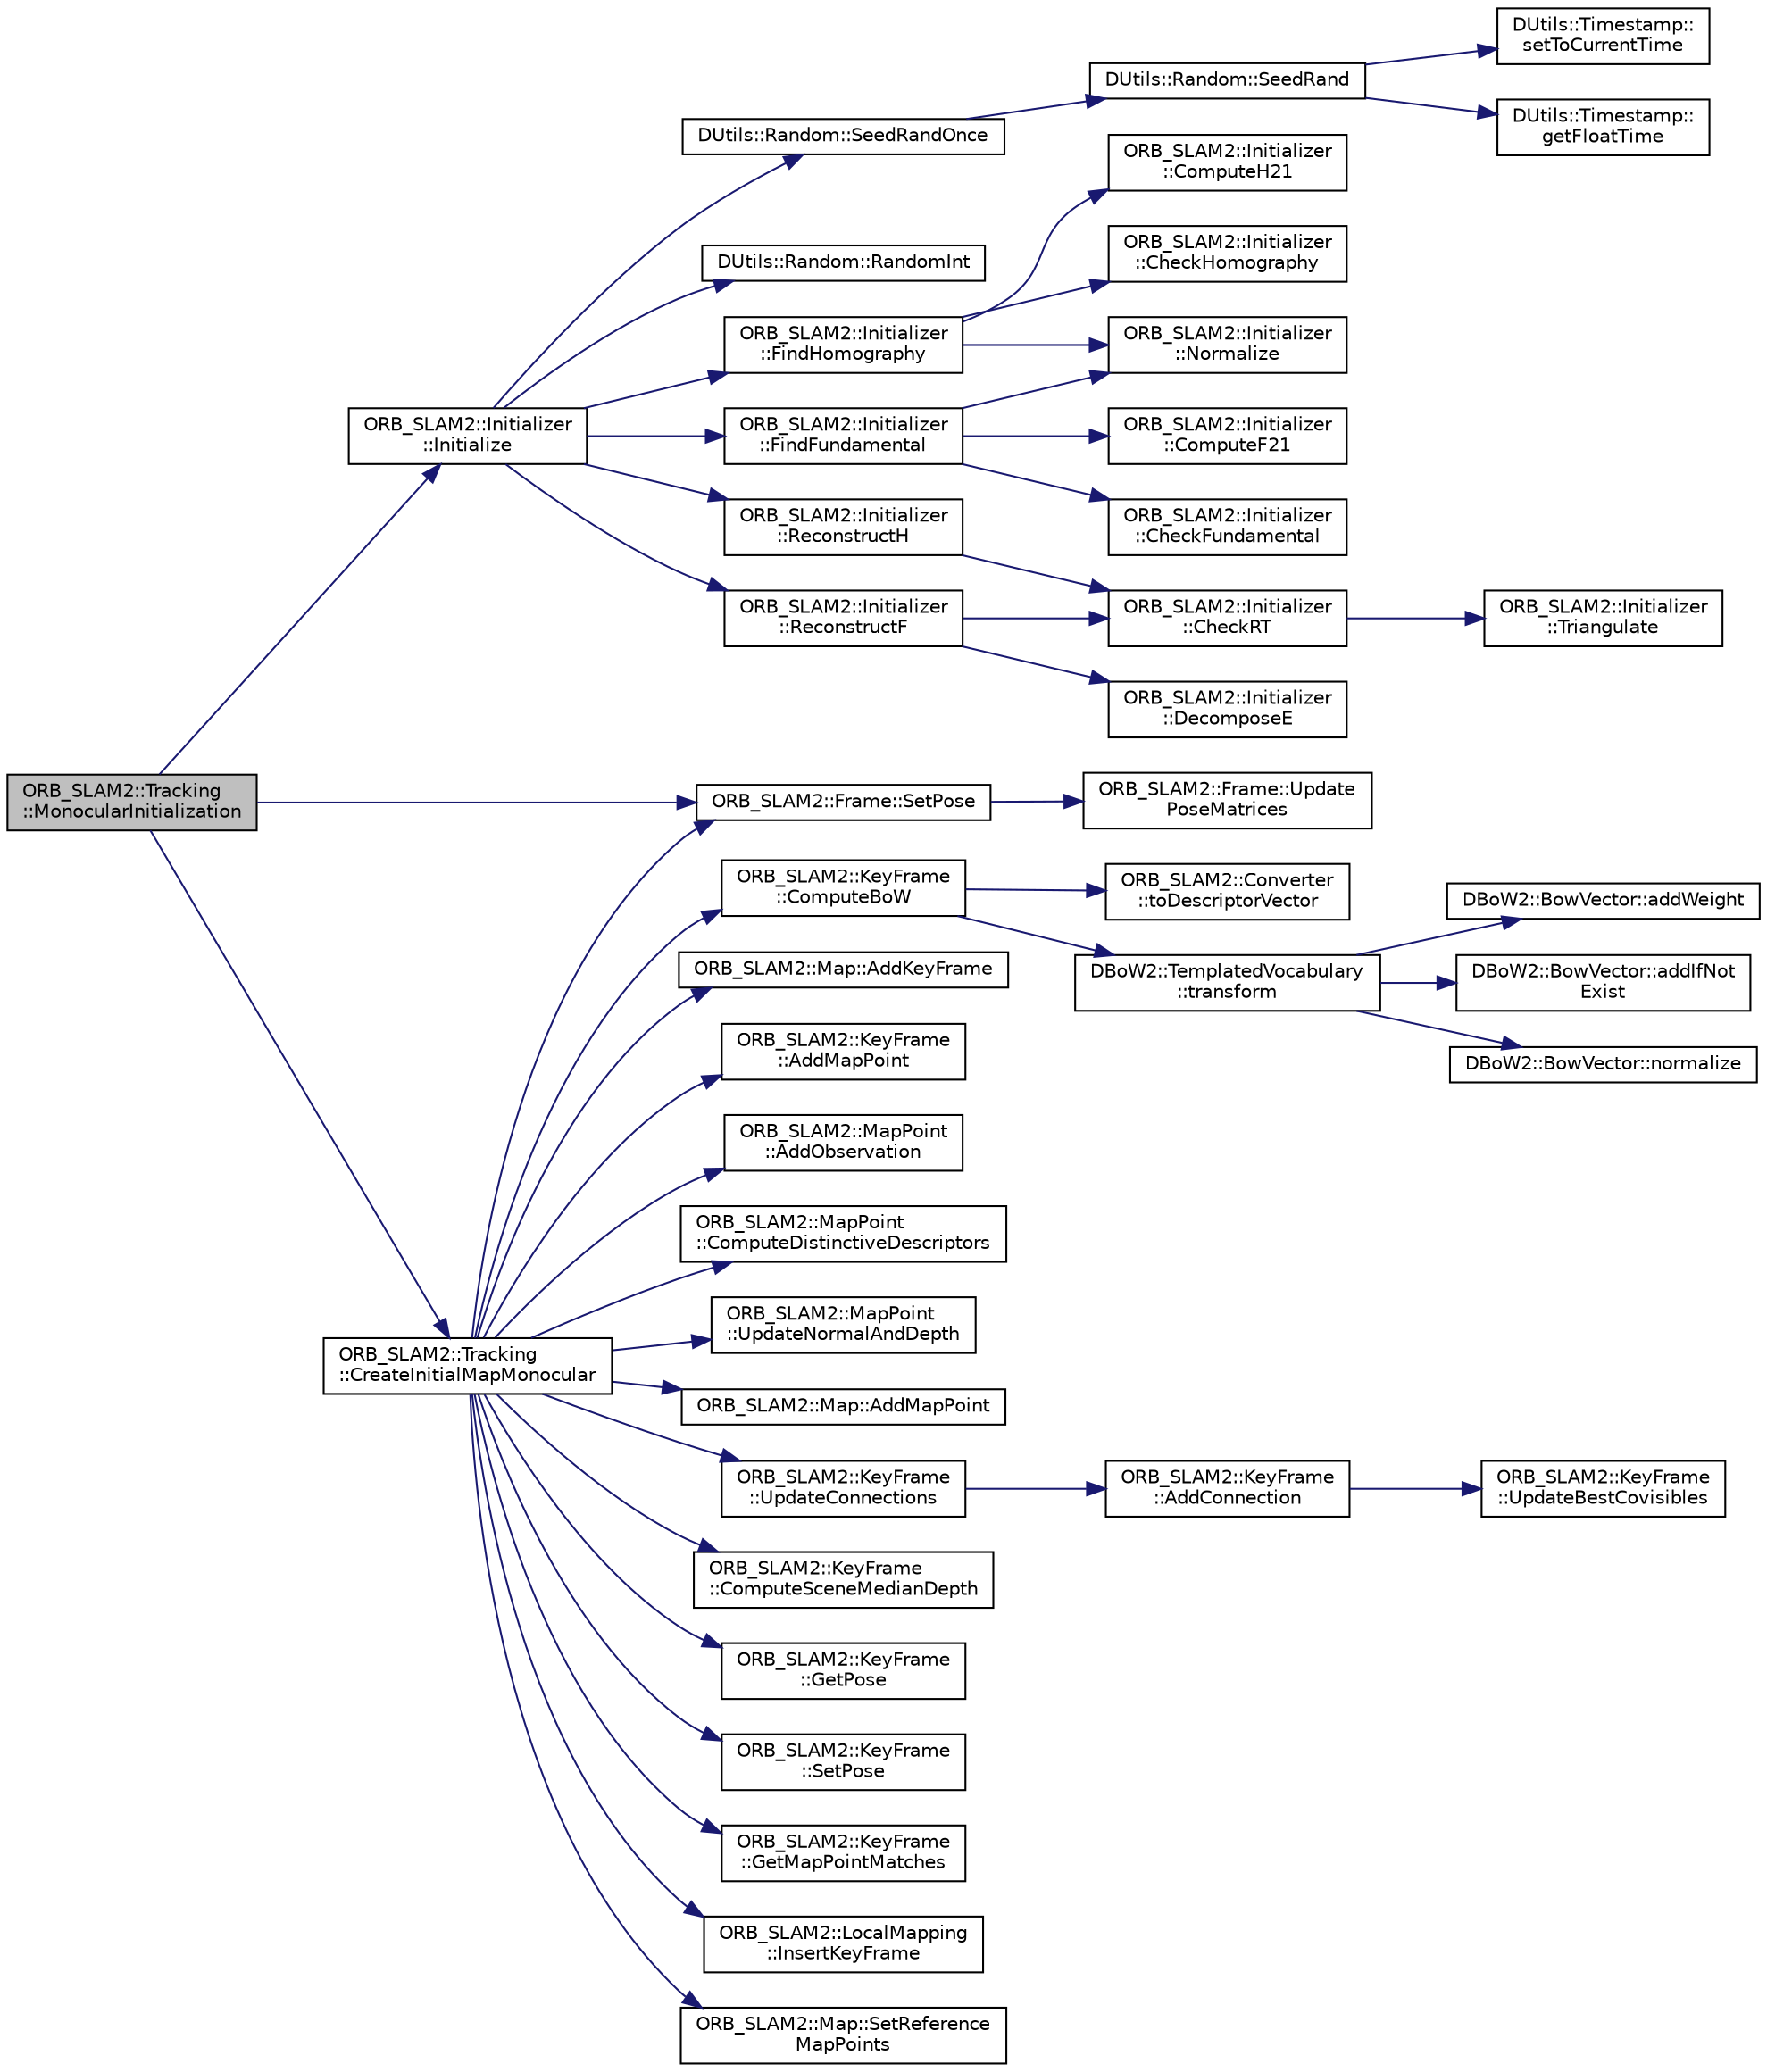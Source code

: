 digraph "ORB_SLAM2::Tracking::MonocularInitialization"
{
  edge [fontname="Helvetica",fontsize="10",labelfontname="Helvetica",labelfontsize="10"];
  node [fontname="Helvetica",fontsize="10",shape=record];
  rankdir="LR";
  Node41 [label="ORB_SLAM2::Tracking\l::MonocularInitialization",height=0.2,width=0.4,color="black", fillcolor="grey75", style="filled", fontcolor="black"];
  Node41 -> Node42 [color="midnightblue",fontsize="10",style="solid",fontname="Helvetica"];
  Node42 [label="ORB_SLAM2::Initializer\l::Initialize",height=0.2,width=0.4,color="black", fillcolor="white", style="filled",URL="$class_o_r_b___s_l_a_m2_1_1_initializer.html#a40d41840e2bdb7199ab024871d028c2c",tooltip="并行地计算基础矩阵和单应性矩阵，选取其中一个模型，恢复出最开始两帧之间的相对姿态以及点云 ..."];
  Node42 -> Node43 [color="midnightblue",fontsize="10",style="solid",fontname="Helvetica"];
  Node43 [label="DUtils::Random::SeedRandOnce",height=0.2,width=0.4,color="black", fillcolor="white", style="filled",URL="$class_d_utils_1_1_random.html#a168e77d82ce1e66c6759e97ef27adbbc"];
  Node43 -> Node44 [color="midnightblue",fontsize="10",style="solid",fontname="Helvetica"];
  Node44 [label="DUtils::Random::SeedRand",height=0.2,width=0.4,color="black", fillcolor="white", style="filled",URL="$class_d_utils_1_1_random.html#a719a6489316343a771e062f0be58050f"];
  Node44 -> Node45 [color="midnightblue",fontsize="10",style="solid",fontname="Helvetica"];
  Node45 [label="DUtils::Timestamp::\lsetToCurrentTime",height=0.2,width=0.4,color="black", fillcolor="white", style="filled",URL="$class_d_utils_1_1_timestamp.html#ae27c920f3833c104096213c6fb17f4d8"];
  Node44 -> Node46 [color="midnightblue",fontsize="10",style="solid",fontname="Helvetica"];
  Node46 [label="DUtils::Timestamp::\lgetFloatTime",height=0.2,width=0.4,color="black", fillcolor="white", style="filled",URL="$class_d_utils_1_1_timestamp.html#a360ea9b3a339c315f1a1eb2416787088"];
  Node42 -> Node47 [color="midnightblue",fontsize="10",style="solid",fontname="Helvetica"];
  Node47 [label="DUtils::Random::RandomInt",height=0.2,width=0.4,color="black", fillcolor="white", style="filled",URL="$class_d_utils_1_1_random.html#aa25012101ecbca54025d5430bcf93d86"];
  Node42 -> Node48 [color="midnightblue",fontsize="10",style="solid",fontname="Helvetica"];
  Node48 [label="ORB_SLAM2::Initializer\l::FindHomography",height=0.2,width=0.4,color="black", fillcolor="white", style="filled",URL="$class_o_r_b___s_l_a_m2_1_1_initializer.html#a5b0465b2affed7453d30dd85672e9093",tooltip="计算单应矩阵 "];
  Node48 -> Node49 [color="midnightblue",fontsize="10",style="solid",fontname="Helvetica"];
  Node49 [label="ORB_SLAM2::Initializer\l::Normalize",height=0.2,width=0.4,color="black", fillcolor="white", style="filled",URL="$class_o_r_b___s_l_a_m2_1_1_initializer.html#a44ce7aa73741d900d2becc0d8f14c1af"];
  Node48 -> Node50 [color="midnightblue",fontsize="10",style="solid",fontname="Helvetica"];
  Node50 [label="ORB_SLAM2::Initializer\l::ComputeH21",height=0.2,width=0.4,color="black", fillcolor="white", style="filled",URL="$class_o_r_b___s_l_a_m2_1_1_initializer.html#a16d5aa375ed03336cc0dc981861b15da",tooltip="从特征点匹配求homography（normalized DLT） "];
  Node48 -> Node51 [color="midnightblue",fontsize="10",style="solid",fontname="Helvetica"];
  Node51 [label="ORB_SLAM2::Initializer\l::CheckHomography",height=0.2,width=0.4,color="black", fillcolor="white", style="filled",URL="$class_o_r_b___s_l_a_m2_1_1_initializer.html#ac2ac8374ca2a993b8cddc88703ffbe9a",tooltip="对给定的homography matrix打分 "];
  Node42 -> Node52 [color="midnightblue",fontsize="10",style="solid",fontname="Helvetica"];
  Node52 [label="ORB_SLAM2::Initializer\l::FindFundamental",height=0.2,width=0.4,color="black", fillcolor="white", style="filled",URL="$class_o_r_b___s_l_a_m2_1_1_initializer.html#a387c406706472859415c0e7a3594ea04",tooltip="计算基础矩阵 "];
  Node52 -> Node49 [color="midnightblue",fontsize="10",style="solid",fontname="Helvetica"];
  Node52 -> Node53 [color="midnightblue",fontsize="10",style="solid",fontname="Helvetica"];
  Node53 [label="ORB_SLAM2::Initializer\l::ComputeF21",height=0.2,width=0.4,color="black", fillcolor="white", style="filled",URL="$class_o_r_b___s_l_a_m2_1_1_initializer.html#aaca077af095ae1de08ebb473af670d1d",tooltip="从特征点匹配求fundamental matrix（normalized 8点法） "];
  Node52 -> Node54 [color="midnightblue",fontsize="10",style="solid",fontname="Helvetica"];
  Node54 [label="ORB_SLAM2::Initializer\l::CheckFundamental",height=0.2,width=0.4,color="black", fillcolor="white", style="filled",URL="$class_o_r_b___s_l_a_m2_1_1_initializer.html#a1c8b74679a5cb1af16c07c8a00c8e8c0",tooltip="对给定的fundamental matrix打分 "];
  Node42 -> Node55 [color="midnightblue",fontsize="10",style="solid",fontname="Helvetica"];
  Node55 [label="ORB_SLAM2::Initializer\l::ReconstructH",height=0.2,width=0.4,color="black", fillcolor="white", style="filled",URL="$class_o_r_b___s_l_a_m2_1_1_initializer.html#addc1c05d3b7a5ae35805f69b50f368ea",tooltip="从H恢复R t "];
  Node55 -> Node56 [color="midnightblue",fontsize="10",style="solid",fontname="Helvetica"];
  Node56 [label="ORB_SLAM2::Initializer\l::CheckRT",height=0.2,width=0.4,color="black", fillcolor="white", style="filled",URL="$class_o_r_b___s_l_a_m2_1_1_initializer.html#a72e79f6486468cde9abd87b873d840e7",tooltip="进行cheirality check，从而进一步找出F分解后最合适的解 "];
  Node56 -> Node57 [color="midnightblue",fontsize="10",style="solid",fontname="Helvetica"];
  Node57 [label="ORB_SLAM2::Initializer\l::Triangulate",height=0.2,width=0.4,color="black", fillcolor="white", style="filled",URL="$class_o_r_b___s_l_a_m2_1_1_initializer.html#a3bdf78e0f16be44b5ab312aac5cac5af",tooltip="给定投影矩阵P1,P2和图像上的点kp1,kp2，从而恢复3D坐标 "];
  Node42 -> Node58 [color="midnightblue",fontsize="10",style="solid",fontname="Helvetica"];
  Node58 [label="ORB_SLAM2::Initializer\l::ReconstructF",height=0.2,width=0.4,color="black", fillcolor="white", style="filled",URL="$class_o_r_b___s_l_a_m2_1_1_initializer.html#a60796f88f1b3e981ad925a8b566f6315",tooltip="从F恢复R t "];
  Node58 -> Node59 [color="midnightblue",fontsize="10",style="solid",fontname="Helvetica"];
  Node59 [label="ORB_SLAM2::Initializer\l::DecomposeE",height=0.2,width=0.4,color="black", fillcolor="white", style="filled",URL="$class_o_r_b___s_l_a_m2_1_1_initializer.html#a78e9e1a14ee76f6cab0f734fa95793af",tooltip="分解Essential矩阵 "];
  Node58 -> Node56 [color="midnightblue",fontsize="10",style="solid",fontname="Helvetica"];
  Node41 -> Node60 [color="midnightblue",fontsize="10",style="solid",fontname="Helvetica"];
  Node60 [label="ORB_SLAM2::Frame::SetPose",height=0.2,width=0.4,color="black", fillcolor="white", style="filled",URL="$class_o_r_b___s_l_a_m2_1_1_frame.html#a95cf2ea68735ef3e8c2d820eada11bf4",tooltip="Set the camera pose. "];
  Node60 -> Node61 [color="midnightblue",fontsize="10",style="solid",fontname="Helvetica"];
  Node61 [label="ORB_SLAM2::Frame::Update\lPoseMatrices",height=0.2,width=0.4,color="black", fillcolor="white", style="filled",URL="$class_o_r_b___s_l_a_m2_1_1_frame.html#a0a18d3024a23f6fa2cab9c7d987598c2",tooltip="Computes rotation, translation and camera center matrices from the camera pose. "];
  Node41 -> Node62 [color="midnightblue",fontsize="10",style="solid",fontname="Helvetica"];
  Node62 [label="ORB_SLAM2::Tracking\l::CreateInitialMapMonocular",height=0.2,width=0.4,color="black", fillcolor="white", style="filled",URL="$class_o_r_b___s_l_a_m2_1_1_tracking.html#afeb077c81cd700d779348b80698086e8",tooltip="CreateInitialMapMonocular. "];
  Node62 -> Node63 [color="midnightblue",fontsize="10",style="solid",fontname="Helvetica"];
  Node63 [label="ORB_SLAM2::KeyFrame\l::ComputeBoW",height=0.2,width=0.4,color="black", fillcolor="white", style="filled",URL="$class_o_r_b___s_l_a_m2_1_1_key_frame.html#ac376017c23823c05a6bb851ffb2fdd8f",tooltip="Bag of Words Representation. "];
  Node63 -> Node64 [color="midnightblue",fontsize="10",style="solid",fontname="Helvetica"];
  Node64 [label="ORB_SLAM2::Converter\l::toDescriptorVector",height=0.2,width=0.4,color="black", fillcolor="white", style="filled",URL="$class_o_r_b___s_l_a_m2_1_1_converter.html#abef47701eefdbc74c2c1625c140963fd",tooltip="一个描述子矩阵到一串单行的描述子向量 "];
  Node63 -> Node65 [color="midnightblue",fontsize="10",style="solid",fontname="Helvetica"];
  Node65 [label="DBoW2::TemplatedVocabulary\l::transform",height=0.2,width=0.4,color="black", fillcolor="white", style="filled",URL="$class_d_bo_w2_1_1_templated_vocabulary.html#a01de3bebec37624439c7d3baf6651ff0"];
  Node65 -> Node66 [color="midnightblue",fontsize="10",style="solid",fontname="Helvetica"];
  Node66 [label="DBoW2::BowVector::addWeight",height=0.2,width=0.4,color="black", fillcolor="white", style="filled",URL="$class_d_bo_w2_1_1_bow_vector.html#a3ac92a805b252c93dc6535240d02df47"];
  Node65 -> Node67 [color="midnightblue",fontsize="10",style="solid",fontname="Helvetica"];
  Node67 [label="DBoW2::BowVector::addIfNot\lExist",height=0.2,width=0.4,color="black", fillcolor="white", style="filled",URL="$class_d_bo_w2_1_1_bow_vector.html#a5ddf10e444d10425e5bd3568dc7ffe5e"];
  Node65 -> Node68 [color="midnightblue",fontsize="10",style="solid",fontname="Helvetica"];
  Node68 [label="DBoW2::BowVector::normalize",height=0.2,width=0.4,color="black", fillcolor="white", style="filled",URL="$class_d_bo_w2_1_1_bow_vector.html#acd2dd34023e3053a4cc75d70c8b6ac13"];
  Node62 -> Node69 [color="midnightblue",fontsize="10",style="solid",fontname="Helvetica"];
  Node69 [label="ORB_SLAM2::Map::AddKeyFrame",height=0.2,width=0.4,color="black", fillcolor="white", style="filled",URL="$class_o_r_b___s_l_a_m2_1_1_map.html#a688de3b072e0176bb288bb70d36cd0e9",tooltip="Insert KeyFrame in the map. "];
  Node62 -> Node70 [color="midnightblue",fontsize="10",style="solid",fontname="Helvetica"];
  Node70 [label="ORB_SLAM2::KeyFrame\l::AddMapPoint",height=0.2,width=0.4,color="black", fillcolor="white", style="filled",URL="$class_o_r_b___s_l_a_m2_1_1_key_frame.html#a16ea4f0cfa1ca411bb3382107fe69d2d",tooltip="Add MapPoint to KeyFrame. "];
  Node62 -> Node71 [color="midnightblue",fontsize="10",style="solid",fontname="Helvetica"];
  Node71 [label="ORB_SLAM2::MapPoint\l::AddObservation",height=0.2,width=0.4,color="black", fillcolor="white", style="filled",URL="$class_o_r_b___s_l_a_m2_1_1_map_point.html#a37277ee3c7d8657976e749ab920bb13f",tooltip="添加观测 "];
  Node62 -> Node72 [color="midnightblue",fontsize="10",style="solid",fontname="Helvetica"];
  Node72 [label="ORB_SLAM2::MapPoint\l::ComputeDistinctiveDescriptors",height=0.2,width=0.4,color="black", fillcolor="white", style="filled",URL="$class_o_r_b___s_l_a_m2_1_1_map_point.html#ab4c3dfd8f5f05a4b1888021f1fac3d84",tooltip="计算具有代表的描述子 "];
  Node62 -> Node73 [color="midnightblue",fontsize="10",style="solid",fontname="Helvetica"];
  Node73 [label="ORB_SLAM2::MapPoint\l::UpdateNormalAndDepth",height=0.2,width=0.4,color="black", fillcolor="white", style="filled",URL="$class_o_r_b___s_l_a_m2_1_1_map_point.html#ac5b8e4ec6a7737860af57058bdd16124",tooltip="更新平均观测方向以及观测距离范围 "];
  Node62 -> Node74 [color="midnightblue",fontsize="10",style="solid",fontname="Helvetica"];
  Node74 [label="ORB_SLAM2::Map::AddMapPoint",height=0.2,width=0.4,color="black", fillcolor="white", style="filled",URL="$class_o_r_b___s_l_a_m2_1_1_map.html#a2d8e1b4376778dfe32df90ec00b599e3",tooltip="Insert MapPoint in the map. "];
  Node62 -> Node75 [color="midnightblue",fontsize="10",style="solid",fontname="Helvetica"];
  Node75 [label="ORB_SLAM2::KeyFrame\l::UpdateConnections",height=0.2,width=0.4,color="black", fillcolor="white", style="filled",URL="$class_o_r_b___s_l_a_m2_1_1_key_frame.html#afe7026956c91d4e0a01812be9dc7e8d5",tooltip="更新图的连接 "];
  Node75 -> Node76 [color="midnightblue",fontsize="10",style="solid",fontname="Helvetica"];
  Node76 [label="ORB_SLAM2::KeyFrame\l::AddConnection",height=0.2,width=0.4,color="black", fillcolor="white", style="filled",URL="$class_o_r_b___s_l_a_m2_1_1_key_frame.html#a8d21a23485b7c104a73d6ad3cccf4e93",tooltip="为关键帧之间添加连接 "];
  Node76 -> Node77 [color="midnightblue",fontsize="10",style="solid",fontname="Helvetica"];
  Node77 [label="ORB_SLAM2::KeyFrame\l::UpdateBestCovisibles",height=0.2,width=0.4,color="black", fillcolor="white", style="filled",URL="$class_o_r_b___s_l_a_m2_1_1_key_frame.html#a09cb8502509c136536bf8d45793f8872",tooltip="按照权重对连接的关键帧进行排序 "];
  Node62 -> Node78 [color="midnightblue",fontsize="10",style="solid",fontname="Helvetica"];
  Node78 [label="ORB_SLAM2::KeyFrame\l::ComputeSceneMedianDepth",height=0.2,width=0.4,color="black", fillcolor="white", style="filled",URL="$class_o_r_b___s_l_a_m2_1_1_key_frame.html#aa4c5f9ea38d377cfa70d441e184803ae",tooltip="评估当前关键帧场景深度，q=2表示中值 "];
  Node62 -> Node79 [color="midnightblue",fontsize="10",style="solid",fontname="Helvetica"];
  Node79 [label="ORB_SLAM2::KeyFrame\l::GetPose",height=0.2,width=0.4,color="black", fillcolor="white", style="filled",URL="$class_o_r_b___s_l_a_m2_1_1_key_frame.html#a49b5e212c1335cf585eaf6bbc4fed85c",tooltip="返回该关键帧的位姿变换矩阵，相机坐标系到世界坐标系 "];
  Node62 -> Node80 [color="midnightblue",fontsize="10",style="solid",fontname="Helvetica"];
  Node80 [label="ORB_SLAM2::KeyFrame\l::SetPose",height=0.2,width=0.4,color="black", fillcolor="white", style="filled",URL="$class_o_r_b___s_l_a_m2_1_1_key_frame.html#aa799150fa33f3b9a404226454b96c95a",tooltip="将左目相机中心转到立体相机中心 "];
  Node62 -> Node81 [color="midnightblue",fontsize="10",style="solid",fontname="Helvetica"];
  Node81 [label="ORB_SLAM2::KeyFrame\l::GetMapPointMatches",height=0.2,width=0.4,color="black", fillcolor="white", style="filled",URL="$class_o_r_b___s_l_a_m2_1_1_key_frame.html#aabc5f6491c32999d9f546669737547bf",tooltip="Get MapPoint Matches. "];
  Node62 -> Node82 [color="midnightblue",fontsize="10",style="solid",fontname="Helvetica"];
  Node82 [label="ORB_SLAM2::LocalMapping\l::InsertKeyFrame",height=0.2,width=0.4,color="black", fillcolor="white", style="filled",URL="$class_o_r_b___s_l_a_m2_1_1_local_mapping.html#af2d70466a1a217fb7e55d874931ce688",tooltip="插入关键帧 "];
  Node62 -> Node60 [color="midnightblue",fontsize="10",style="solid",fontname="Helvetica"];
  Node62 -> Node83 [color="midnightblue",fontsize="10",style="solid",fontname="Helvetica"];
  Node83 [label="ORB_SLAM2::Map::SetReference\lMapPoints",height=0.2,width=0.4,color="black", fillcolor="white", style="filled",URL="$class_o_r_b___s_l_a_m2_1_1_map.html#ac31706152aeb99c94ddb7f6ce452bd77",tooltip="设置参考MapPoints，将用于DrawMapPoints函数画图 "];
}
